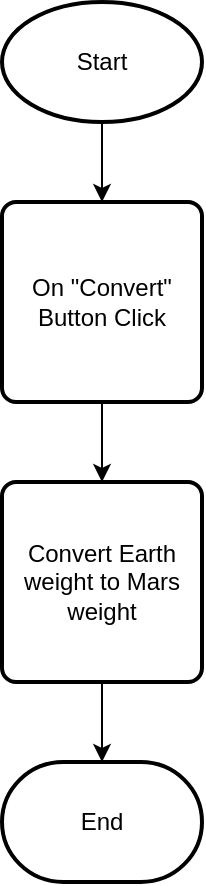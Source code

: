 <mxfile version="22.0.8" type="device">
  <diagram name="Page-1" id="p8h4VyCnPC1Np4n4F_tZ">
    <mxGraphModel dx="1259" dy="702" grid="1" gridSize="10" guides="1" tooltips="1" connect="1" arrows="1" fold="1" page="1" pageScale="1" pageWidth="850" pageHeight="1100" math="0" shadow="0">
      <root>
        <mxCell id="0" />
        <mxCell id="1" parent="0" />
        <mxCell id="LuRJmApKZH75SW7Aes_S-3" style="edgeStyle=orthogonalEdgeStyle;rounded=0;orthogonalLoop=1;jettySize=auto;html=1;entryX=0.5;entryY=0;entryDx=0;entryDy=0;" edge="1" parent="1" source="LuRJmApKZH75SW7Aes_S-1" target="LuRJmApKZH75SW7Aes_S-2">
          <mxGeometry relative="1" as="geometry" />
        </mxCell>
        <mxCell id="LuRJmApKZH75SW7Aes_S-1" value="Start" style="strokeWidth=2;html=1;shape=mxgraph.flowchart.start_1;whiteSpace=wrap;" vertex="1" parent="1">
          <mxGeometry x="375" y="300" width="100" height="60" as="geometry" />
        </mxCell>
        <mxCell id="LuRJmApKZH75SW7Aes_S-5" style="edgeStyle=orthogonalEdgeStyle;rounded=0;orthogonalLoop=1;jettySize=auto;html=1;entryX=0.5;entryY=0;entryDx=0;entryDy=0;" edge="1" parent="1" source="LuRJmApKZH75SW7Aes_S-2" target="LuRJmApKZH75SW7Aes_S-4">
          <mxGeometry relative="1" as="geometry" />
        </mxCell>
        <mxCell id="LuRJmApKZH75SW7Aes_S-2" value="On &quot;Convert&quot; Button Click" style="rounded=1;whiteSpace=wrap;html=1;absoluteArcSize=1;arcSize=14;strokeWidth=2;" vertex="1" parent="1">
          <mxGeometry x="375" y="400" width="100" height="100" as="geometry" />
        </mxCell>
        <mxCell id="LuRJmApKZH75SW7Aes_S-4" value="Convert Earth weight to Mars weight" style="rounded=1;whiteSpace=wrap;html=1;absoluteArcSize=1;arcSize=14;strokeWidth=2;" vertex="1" parent="1">
          <mxGeometry x="375" y="540" width="100" height="100" as="geometry" />
        </mxCell>
        <mxCell id="LuRJmApKZH75SW7Aes_S-6" value="End" style="strokeWidth=2;html=1;shape=mxgraph.flowchart.terminator;whiteSpace=wrap;" vertex="1" parent="1">
          <mxGeometry x="375" y="680" width="100" height="60" as="geometry" />
        </mxCell>
        <mxCell id="LuRJmApKZH75SW7Aes_S-7" style="edgeStyle=orthogonalEdgeStyle;rounded=0;orthogonalLoop=1;jettySize=auto;html=1;entryX=0.5;entryY=0;entryDx=0;entryDy=0;entryPerimeter=0;" edge="1" parent="1" source="LuRJmApKZH75SW7Aes_S-4" target="LuRJmApKZH75SW7Aes_S-6">
          <mxGeometry relative="1" as="geometry" />
        </mxCell>
      </root>
    </mxGraphModel>
  </diagram>
</mxfile>
